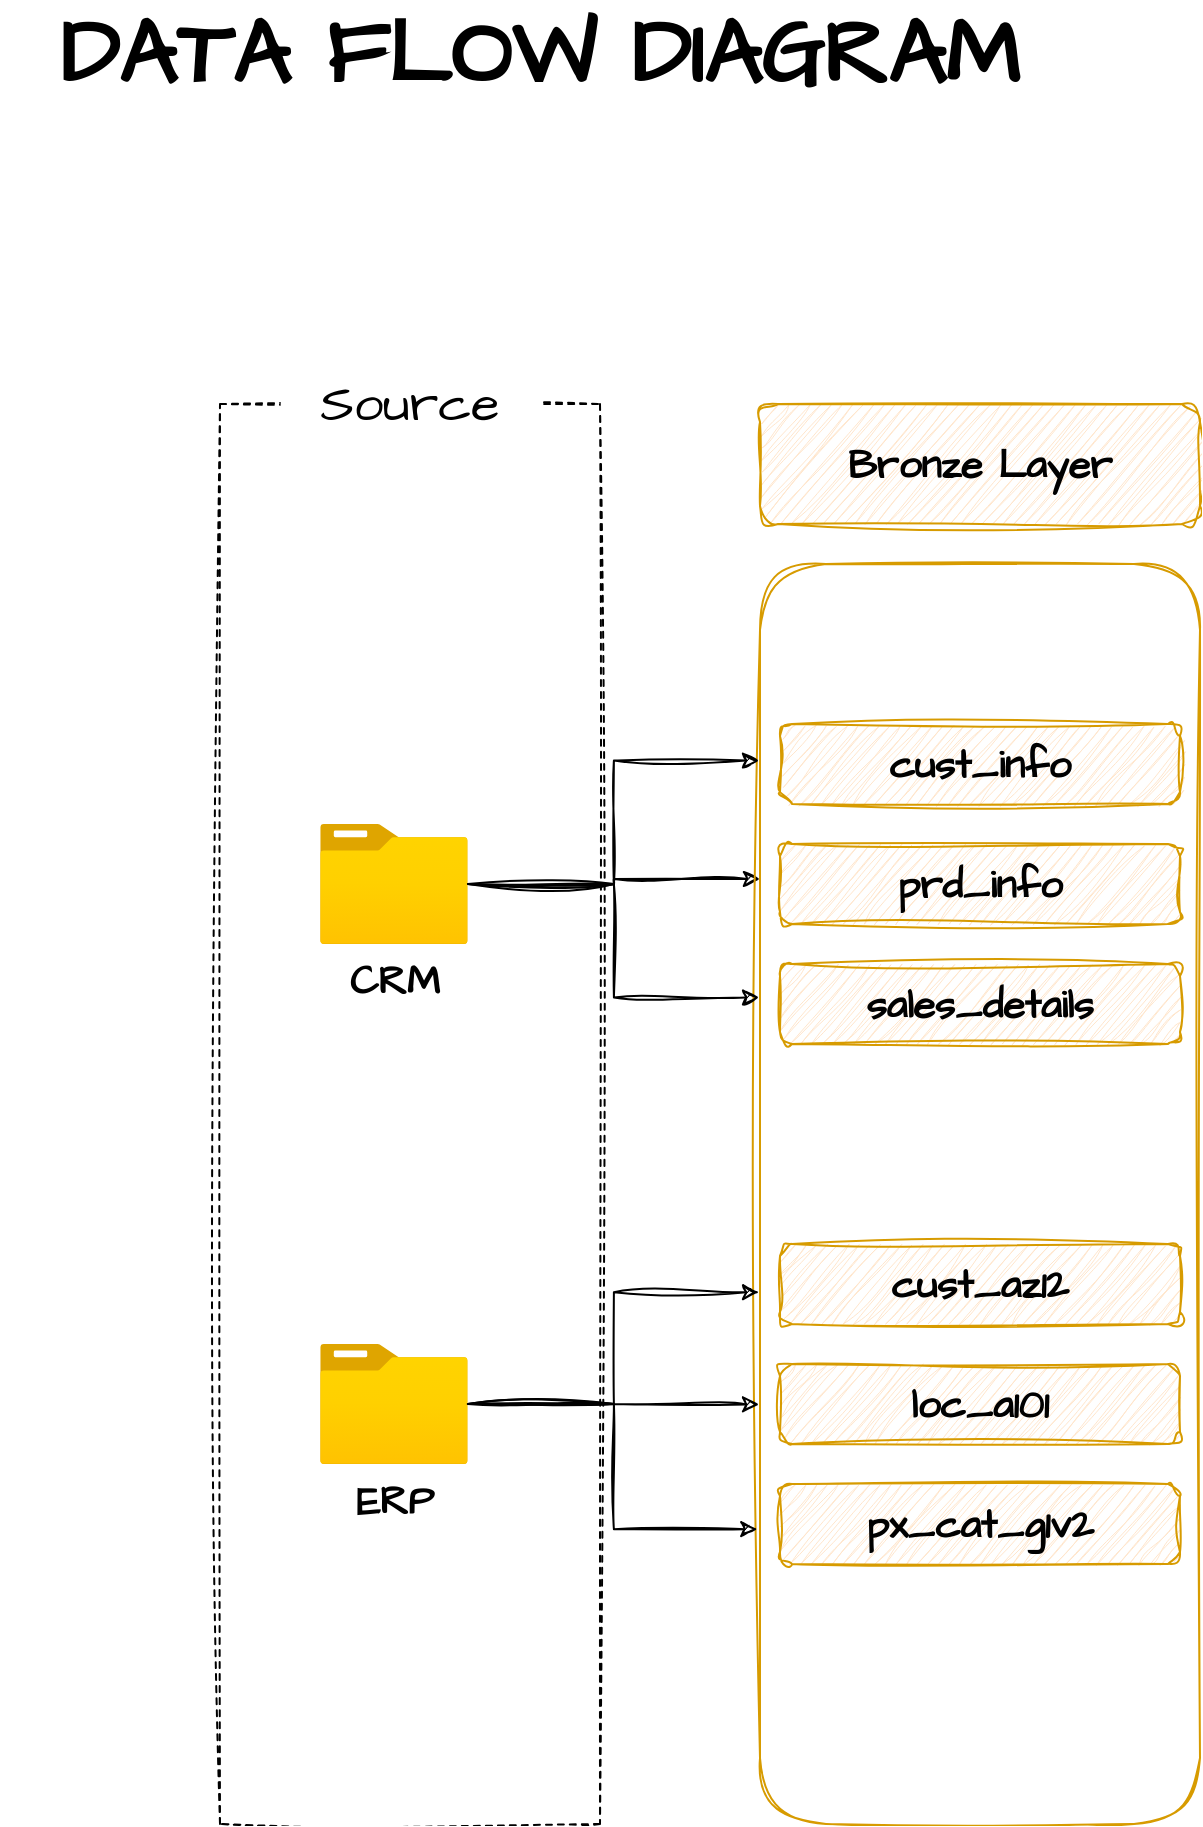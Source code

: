 <mxfile version="28.0.6">
  <diagram name="Page-1" id="_pUCROL6hCbrzkTmQZhI">
    <mxGraphModel dx="4729" dy="953" grid="1" gridSize="10" guides="1" tooltips="1" connect="1" arrows="1" fold="1" page="1" pageScale="1" pageWidth="3300" pageHeight="2339" math="0" shadow="0">
      <root>
        <mxCell id="0" />
        <mxCell id="1" parent="0" />
        <mxCell id="wnv7QIuj-mM1BWxYdwUG-1" value="&lt;font&gt;DATA FLOW DIAGRAM&lt;/font&gt;" style="text;html=1;align=center;verticalAlign=middle;whiteSpace=wrap;rounded=0;fontFamily=Architects Daughter;fontSource=https%3A%2F%2Ffonts.googleapis.com%2Fcss%3Ffamily%3DArchitects%2BDaughter;fontStyle=1;fontSize=45;" parent="1" vertex="1">
          <mxGeometry x="-30" y="50" width="540" height="30" as="geometry" />
        </mxCell>
        <mxCell id="wnv7QIuj-mM1BWxYdwUG-2" value="" style="rounded=0;whiteSpace=wrap;html=1;sketch=1;hachureGap=4;jiggle=2;curveFitting=1;fontFamily=Architects Daughter;fontSource=https%3A%2F%2Ffonts.googleapis.com%2Fcss%3Ffamily%3DArchitects%2BDaughter;fillColor=none;dashed=1;" parent="1" vertex="1">
          <mxGeometry x="80" y="240" width="190" height="710" as="geometry" />
        </mxCell>
        <mxCell id="wnv7QIuj-mM1BWxYdwUG-3" value="&lt;font style=&quot;font-size: 26px;&quot;&gt;Source&lt;/font&gt;" style="rounded=1;whiteSpace=wrap;html=1;sketch=1;hachureGap=4;jiggle=2;curveFitting=1;fontFamily=Architects Daughter;fontSource=https%3A%2F%2Ffonts.googleapis.com%2Fcss%3Ffamily%3DArchitects%2BDaughter;fillColor=default;strokeColor=none;" parent="1" vertex="1">
          <mxGeometry x="110" y="210" width="130" height="60" as="geometry" />
        </mxCell>
        <mxCell id="fBzwtaKlnUpaaPr9cieq-1" style="edgeStyle=orthogonalEdgeStyle;rounded=0;sketch=1;hachureGap=4;jiggle=2;curveFitting=1;orthogonalLoop=1;jettySize=auto;html=1;entryX=0;entryY=0.25;entryDx=0;entryDy=0;fontFamily=Architects Daughter;fontSource=https%3A%2F%2Ffonts.googleapis.com%2Fcss%3Ffamily%3DArchitects%2BDaughter;" edge="1" parent="1" source="wnv7QIuj-mM1BWxYdwUG-4" target="wnv7QIuj-mM1BWxYdwUG-7">
          <mxGeometry relative="1" as="geometry" />
        </mxCell>
        <mxCell id="wnv7QIuj-mM1BWxYdwUG-4" value="&lt;b style=&quot;font-size: 20px;&quot;&gt;CRM&lt;/b&gt;" style="image;aspect=fixed;html=1;points=[];align=center;fontSize=12;image=img/lib/azure2/general/Folder_Blank.svg;sketch=1;hachureGap=4;jiggle=2;curveFitting=1;fontFamily=Architects Daughter;fontSource=https%3A%2F%2Ffonts.googleapis.com%2Fcss%3Ffamily%3DArchitects%2BDaughter;" parent="1" vertex="1">
          <mxGeometry x="130" y="450" width="73.93" height="60" as="geometry" />
        </mxCell>
        <mxCell id="wnv7QIuj-mM1BWxYdwUG-5" value="&lt;font style=&quot;font-size: 20px;&quot;&gt;&lt;b&gt;ERP&lt;/b&gt;&lt;/font&gt;" style="image;aspect=fixed;html=1;points=[];align=center;fontSize=12;image=img/lib/azure2/general/Folder_Blank.svg;sketch=1;hachureGap=4;jiggle=2;curveFitting=1;fontFamily=Architects Daughter;fontSource=https%3A%2F%2Ffonts.googleapis.com%2Fcss%3Ffamily%3DArchitects%2BDaughter;" parent="1" vertex="1">
          <mxGeometry x="130" y="710" width="73.93" height="60" as="geometry" />
        </mxCell>
        <mxCell id="wnv7QIuj-mM1BWxYdwUG-7" value="" style="rounded=1;whiteSpace=wrap;html=1;sketch=1;hachureGap=4;jiggle=2;curveFitting=1;fontFamily=Architects Daughter;fontSource=https%3A%2F%2Ffonts.googleapis.com%2Fcss%3Ffamily%3DArchitects%2BDaughter;fillStyle=hachure;fillColor=none;strokeColor=#d79b00;" parent="1" vertex="1">
          <mxGeometry x="350" y="320" width="220" height="630" as="geometry" />
        </mxCell>
        <mxCell id="wnv7QIuj-mM1BWxYdwUG-8" value="&lt;font style=&quot;font-size: 20px;&quot;&gt;&lt;b style=&quot;&quot;&gt;Bronze Layer&lt;/b&gt;&lt;/font&gt;" style="rounded=1;whiteSpace=wrap;html=1;sketch=1;hachureGap=4;jiggle=2;curveFitting=1;fontFamily=Architects Daughter;fontSource=https%3A%2F%2Ffonts.googleapis.com%2Fcss%3Ffamily%3DArchitects%2BDaughter;fillColor=#ffe6cc;strokeColor=#d79b00;" parent="1" vertex="1">
          <mxGeometry x="350" y="240" width="220" height="60" as="geometry" />
        </mxCell>
        <mxCell id="wnv7QIuj-mM1BWxYdwUG-9" value="&lt;span style=&quot;font-size: 20px;&quot;&gt;&lt;b&gt;cust_info&lt;/b&gt;&lt;/span&gt;" style="rounded=1;whiteSpace=wrap;html=1;sketch=1;hachureGap=4;jiggle=2;curveFitting=1;fontFamily=Architects Daughter;fontSource=https%3A%2F%2Ffonts.googleapis.com%2Fcss%3Ffamily%3DArchitects%2BDaughter;fillColor=#ffe6cc;strokeColor=#d79b00;" parent="1" vertex="1">
          <mxGeometry x="360" y="400" width="200" height="40" as="geometry" />
        </mxCell>
        <mxCell id="wnv7QIuj-mM1BWxYdwUG-10" value="&lt;span style=&quot;font-size: 20px;&quot;&gt;&lt;b&gt;prd_info&lt;/b&gt;&lt;/span&gt;" style="rounded=1;whiteSpace=wrap;html=1;sketch=1;hachureGap=4;jiggle=2;curveFitting=1;fontFamily=Architects Daughter;fontSource=https%3A%2F%2Ffonts.googleapis.com%2Fcss%3Ffamily%3DArchitects%2BDaughter;fillColor=#ffe6cc;strokeColor=#d79b00;" parent="1" vertex="1">
          <mxGeometry x="360" y="460" width="200" height="40" as="geometry" />
        </mxCell>
        <mxCell id="wnv7QIuj-mM1BWxYdwUG-11" value="&lt;span style=&quot;font-size: 20px;&quot;&gt;&lt;b&gt;sales_details&lt;/b&gt;&lt;/span&gt;" style="rounded=1;whiteSpace=wrap;html=1;sketch=1;hachureGap=4;jiggle=2;curveFitting=1;fontFamily=Architects Daughter;fontSource=https%3A%2F%2Ffonts.googleapis.com%2Fcss%3Ffamily%3DArchitects%2BDaughter;fillColor=#ffe6cc;strokeColor=#d79b00;" parent="1" vertex="1">
          <mxGeometry x="360" y="520" width="200" height="40" as="geometry" />
        </mxCell>
        <mxCell id="wnv7QIuj-mM1BWxYdwUG-12" value="&lt;font style=&quot;font-size: 20px;&quot;&gt;&lt;b style=&quot;&quot;&gt;cust_az12&lt;/b&gt;&lt;/font&gt;" style="rounded=1;whiteSpace=wrap;html=1;sketch=1;hachureGap=4;jiggle=2;curveFitting=1;fontFamily=Architects Daughter;fontSource=https%3A%2F%2Ffonts.googleapis.com%2Fcss%3Ffamily%3DArchitects%2BDaughter;fillColor=#ffe6cc;strokeColor=#d79b00;" parent="1" vertex="1">
          <mxGeometry x="360" y="660" width="200" height="40" as="geometry" />
        </mxCell>
        <mxCell id="wnv7QIuj-mM1BWxYdwUG-13" value="&lt;font style=&quot;font-size: 20px;&quot;&gt;&lt;b style=&quot;&quot;&gt;loc_a101&lt;/b&gt;&lt;/font&gt;" style="rounded=1;whiteSpace=wrap;html=1;sketch=1;hachureGap=4;jiggle=2;curveFitting=1;fontFamily=Architects Daughter;fontSource=https%3A%2F%2Ffonts.googleapis.com%2Fcss%3Ffamily%3DArchitects%2BDaughter;fillColor=#ffe6cc;strokeColor=#d79b00;" parent="1" vertex="1">
          <mxGeometry x="360" y="720" width="200" height="40" as="geometry" />
        </mxCell>
        <mxCell id="wnv7QIuj-mM1BWxYdwUG-14" value="&lt;font style=&quot;font-size: 20px;&quot;&gt;&lt;b style=&quot;&quot;&gt;px_cat_g1v2&lt;/b&gt;&lt;/font&gt;" style="rounded=1;whiteSpace=wrap;html=1;sketch=1;hachureGap=4;jiggle=2;curveFitting=1;fontFamily=Architects Daughter;fontSource=https%3A%2F%2Ffonts.googleapis.com%2Fcss%3Ffamily%3DArchitects%2BDaughter;fillColor=#ffe6cc;strokeColor=#d79b00;" parent="1" vertex="1">
          <mxGeometry x="360" y="780" width="200" height="40" as="geometry" />
        </mxCell>
        <mxCell id="fBzwtaKlnUpaaPr9cieq-2" style="edgeStyle=orthogonalEdgeStyle;rounded=0;sketch=1;hachureGap=4;jiggle=2;curveFitting=1;orthogonalLoop=1;jettySize=auto;html=1;entryX=-0.002;entryY=0.344;entryDx=0;entryDy=0;entryPerimeter=0;fontFamily=Architects Daughter;fontSource=https%3A%2F%2Ffonts.googleapis.com%2Fcss%3Ffamily%3DArchitects%2BDaughter;" edge="1" parent="1" source="wnv7QIuj-mM1BWxYdwUG-4" target="wnv7QIuj-mM1BWxYdwUG-7">
          <mxGeometry relative="1" as="geometry" />
        </mxCell>
        <mxCell id="fBzwtaKlnUpaaPr9cieq-3" style="edgeStyle=orthogonalEdgeStyle;rounded=0;sketch=1;hachureGap=4;jiggle=2;curveFitting=1;orthogonalLoop=1;jettySize=auto;html=1;entryX=-0.002;entryY=0.156;entryDx=0;entryDy=0;entryPerimeter=0;fontFamily=Architects Daughter;fontSource=https%3A%2F%2Ffonts.googleapis.com%2Fcss%3Ffamily%3DArchitects%2BDaughter;" edge="1" parent="1" source="wnv7QIuj-mM1BWxYdwUG-4" target="wnv7QIuj-mM1BWxYdwUG-7">
          <mxGeometry relative="1" as="geometry" />
        </mxCell>
        <mxCell id="fBzwtaKlnUpaaPr9cieq-4" style="edgeStyle=orthogonalEdgeStyle;rounded=0;sketch=1;hachureGap=4;jiggle=2;curveFitting=1;orthogonalLoop=1;jettySize=auto;html=1;entryX=-0.002;entryY=0.667;entryDx=0;entryDy=0;entryPerimeter=0;fontFamily=Architects Daughter;fontSource=https%3A%2F%2Ffonts.googleapis.com%2Fcss%3Ffamily%3DArchitects%2BDaughter;" edge="1" parent="1" source="wnv7QIuj-mM1BWxYdwUG-5" target="wnv7QIuj-mM1BWxYdwUG-7">
          <mxGeometry relative="1" as="geometry" />
        </mxCell>
        <mxCell id="fBzwtaKlnUpaaPr9cieq-5" style="edgeStyle=orthogonalEdgeStyle;rounded=0;sketch=1;hachureGap=4;jiggle=2;curveFitting=1;orthogonalLoop=1;jettySize=auto;html=1;entryX=-0.002;entryY=0.578;entryDx=0;entryDy=0;entryPerimeter=0;fontFamily=Architects Daughter;fontSource=https%3A%2F%2Ffonts.googleapis.com%2Fcss%3Ffamily%3DArchitects%2BDaughter;" edge="1" parent="1" source="wnv7QIuj-mM1BWxYdwUG-5" target="wnv7QIuj-mM1BWxYdwUG-7">
          <mxGeometry relative="1" as="geometry" />
        </mxCell>
        <mxCell id="fBzwtaKlnUpaaPr9cieq-6" style="edgeStyle=orthogonalEdgeStyle;rounded=0;sketch=1;hachureGap=4;jiggle=2;curveFitting=1;orthogonalLoop=1;jettySize=auto;html=1;entryX=-0.006;entryY=0.766;entryDx=0;entryDy=0;entryPerimeter=0;fontFamily=Architects Daughter;fontSource=https%3A%2F%2Ffonts.googleapis.com%2Fcss%3Ffamily%3DArchitects%2BDaughter;" edge="1" parent="1" source="wnv7QIuj-mM1BWxYdwUG-5" target="wnv7QIuj-mM1BWxYdwUG-7">
          <mxGeometry relative="1" as="geometry" />
        </mxCell>
      </root>
    </mxGraphModel>
  </diagram>
</mxfile>
